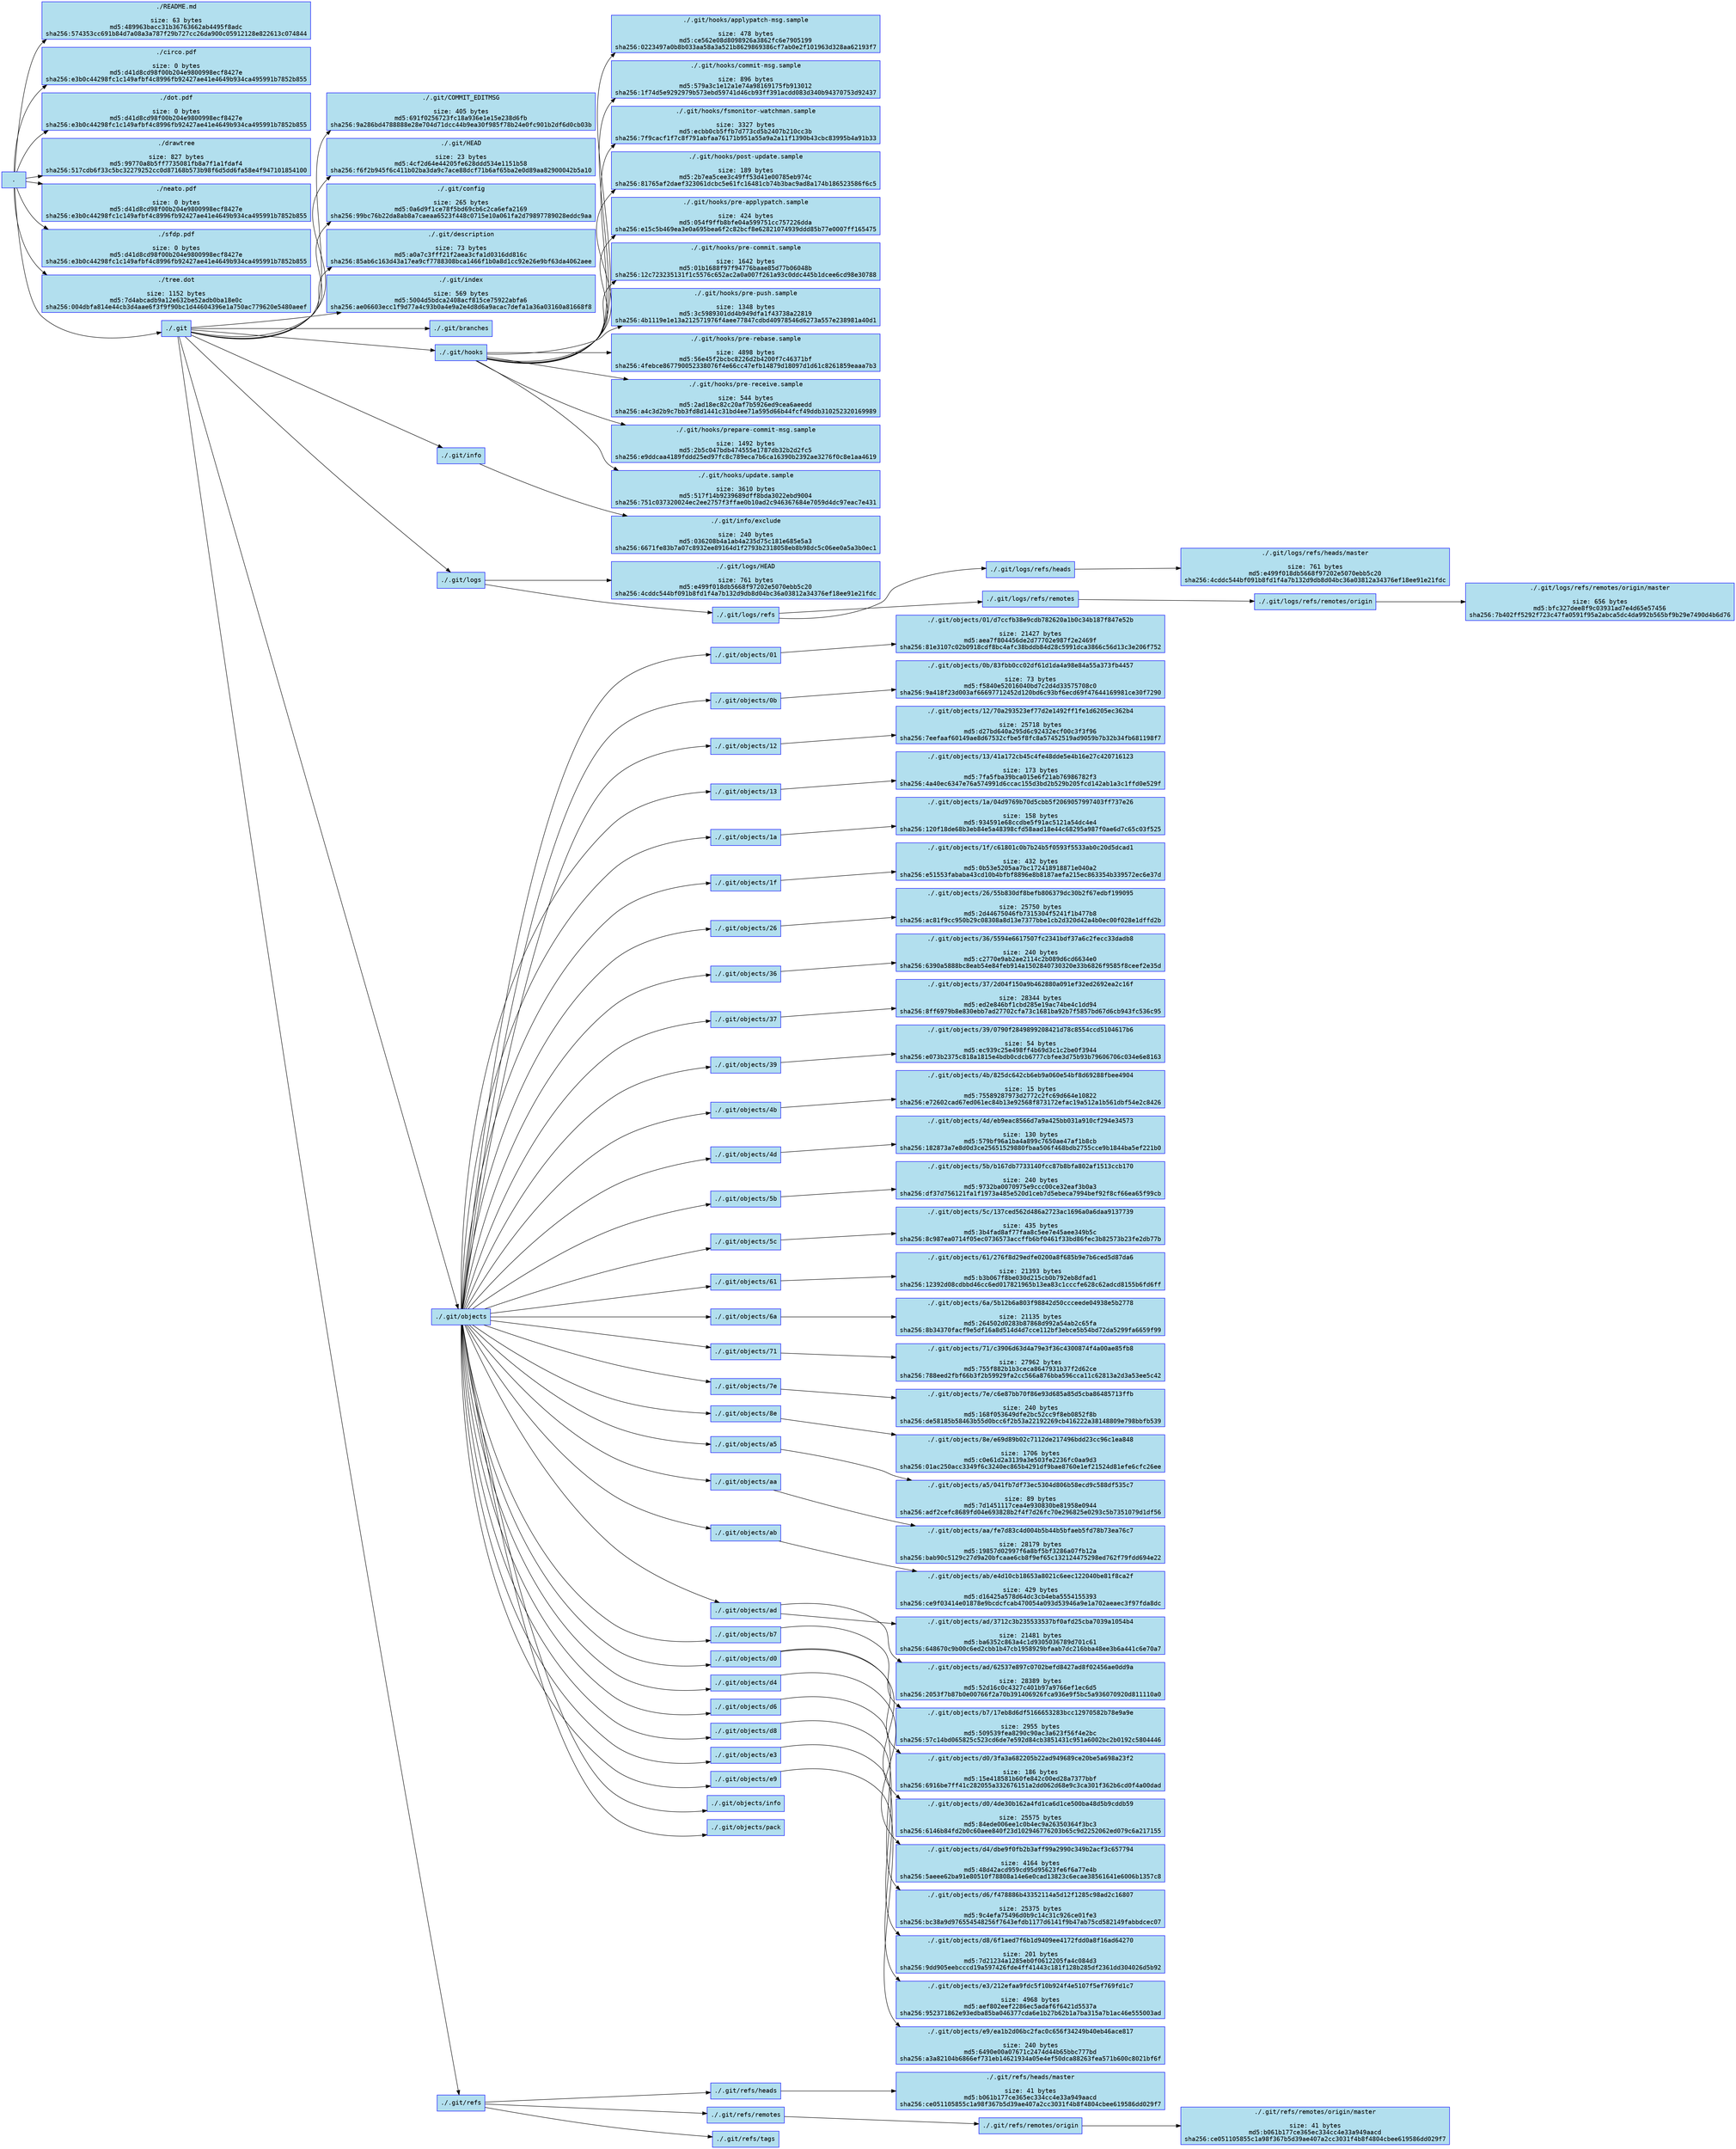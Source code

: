 digraph unix {
overlap=false;
rankdir=LR;
node [color=blue, style=filled, fillcolor=lightblue2, shape=box, fontname=Consolas];
"." -> "./README.md\n\nsize: 63 bytes\nmd5:489963bacc31b36763662ab4495f8adc\nsha256:574353cc691b84d7a08a3a787f29b727cc26da900c05912128e822613c074844"[fillcolor=lightred1];
"." -> "./circo.pdf\n\nsize: 0 bytes\nmd5:d41d8cd98f00b204e9800998ecf8427e\nsha256:e3b0c44298fc1c149afbf4c8996fb92427ae41e4649b934ca495991b7852b855"[fillcolor=lightred1];
"." -> "./dot.pdf\n\nsize: 0 bytes\nmd5:d41d8cd98f00b204e9800998ecf8427e\nsha256:e3b0c44298fc1c149afbf4c8996fb92427ae41e4649b934ca495991b7852b855"[fillcolor=lightred1];
"." -> "./drawtree\n\nsize: 827 bytes\nmd5:99770a8b5ff7735081fb8a7f1a1fdaf4\nsha256:517cdb6f33c5bc32279252cc0d87168b573b98f6d5dd6fa58e4f947101854100"[fillcolor=lightred1];
"." -> "./neato.pdf\n\nsize: 0 bytes\nmd5:d41d8cd98f00b204e9800998ecf8427e\nsha256:e3b0c44298fc1c149afbf4c8996fb92427ae41e4649b934ca495991b7852b855"[fillcolor=lightred1];
"." -> "./sfdp.pdf\n\nsize: 0 bytes\nmd5:d41d8cd98f00b204e9800998ecf8427e\nsha256:e3b0c44298fc1c149afbf4c8996fb92427ae41e4649b934ca495991b7852b855"[fillcolor=lightred1];
"." -> "./tree.dot\n\nsize: 1152 bytes\nmd5:7d4abcadb9a12e632be52adb0ba18e0c\nsha256:004dbfa814e44cb3d4aae6f3f9f90bc1d44604396e1a750ac779620e5480aeef"[fillcolor=lightred1];
"." -> "./.git";
"./.git" -> "./.git/COMMIT_EDITMSG\n\nsize: 405 bytes\nmd5:691f0256723fc18a936e1e15e238d6fb\nsha256:9a286bd4788888e28e704d71dcc44b9ea30f985f78b24e0fc901b2df6d0cb03b"[fillcolor=lightred1];
"./.git" -> "./.git/HEAD\n\nsize: 23 bytes\nmd5:4cf2d64e44205fe628ddd534e1151b58\nsha256:f6f2b945f6c411b02ba3da9c7ace88dcf71b6af65ba2e0d89aa82900042b5a10"[fillcolor=lightred1];
"./.git" -> "./.git/config\n\nsize: 265 bytes\nmd5:0a6d9f1ce78f5bd69cb6c2ca6efa2169\nsha256:99bc76b22da8ab8a7caeaa6523f448c0715e10a061fa2d79897789028eddc9aa"[fillcolor=lightred1];
"./.git" -> "./.git/description\n\nsize: 73 bytes\nmd5:a0a7c3fff21f2aea3cfa1d0316dd816c\nsha256:85ab6c163d43a17ea9cf7788308bca1466f1b0a8d1cc92e26e9bf63da4062aee"[fillcolor=lightred1];
"./.git" -> "./.git/index\n\nsize: 569 bytes\nmd5:5004d5bdca2408acf815ce75922abfa6\nsha256:ae06603ecc1f9d77a4c93b0a4e9a2e4d8d6a9acac7defa1a36a03160a81668f8"[fillcolor=lightred1];
"./.git" -> "./.git/branches";
"./.git" -> "./.git/hooks";
"./.git/hooks" -> "./.git/hooks/applypatch-msg.sample\n\nsize: 478 bytes\nmd5:ce562e08d8098926a3862fc6e7905199\nsha256:0223497a0b8b033aa58a3a521b8629869386cf7ab0e2f101963d328aa62193f7"[fillcolor=lightred1];
"./.git/hooks" -> "./.git/hooks/commit-msg.sample\n\nsize: 896 bytes\nmd5:579a3c1e12a1e74a98169175fb913012\nsha256:1f74d5e9292979b573ebd59741d46cb93ff391acdd083d340b94370753d92437"[fillcolor=lightred1];
"./.git/hooks" -> "./.git/hooks/fsmonitor-watchman.sample\n\nsize: 3327 bytes\nmd5:ecbb0cb5ffb7d773cd5b2407b210cc3b\nsha256:7f9cacf1f7c8f791abfaa76171b951a55a9a2a11f1390b43cbc83995b4a91b33"[fillcolor=lightred1];
"./.git/hooks" -> "./.git/hooks/post-update.sample\n\nsize: 189 bytes\nmd5:2b7ea5cee3c49ff53d41e00785eb974c\nsha256:81765af2daef323061dcbc5e61fc16481cb74b3bac9ad8a174b186523586f6c5"[fillcolor=lightred1];
"./.git/hooks" -> "./.git/hooks/pre-applypatch.sample\n\nsize: 424 bytes\nmd5:054f9ffb8bfe04a599751cc757226dda\nsha256:e15c5b469ea3e0a695bea6f2c82bcf8e62821074939ddd85b77e0007ff165475"[fillcolor=lightred1];
"./.git/hooks" -> "./.git/hooks/pre-commit.sample\n\nsize: 1642 bytes\nmd5:01b1688f97f94776baae85d77b06048b\nsha256:12c723235131f1c5576c652ac2a0a007f261a93c0ddc445b1dcee6cd98e30788"[fillcolor=lightred1];
"./.git/hooks" -> "./.git/hooks/pre-push.sample\n\nsize: 1348 bytes\nmd5:3c5989301dd4b949dfa1f43738a22819\nsha256:4b1119e1e13a212571976f4aee77847cdbd40978546d6273a557e238981a40d1"[fillcolor=lightred1];
"./.git/hooks" -> "./.git/hooks/pre-rebase.sample\n\nsize: 4898 bytes\nmd5:56e45f2bcbc8226d2b4200f7c46371bf\nsha256:4febce867790052338076f4e66cc47efb14879d18097d1d61c8261859eaaa7b3"[fillcolor=lightred1];
"./.git/hooks" -> "./.git/hooks/pre-receive.sample\n\nsize: 544 bytes\nmd5:2ad18ec82c20af7b5926ed9cea6aeedd\nsha256:a4c3d2b9c7bb3fd8d1441c31bd4ee71a595d66b44fcf49ddb310252320169989"[fillcolor=lightred1];
"./.git/hooks" -> "./.git/hooks/prepare-commit-msg.sample\n\nsize: 1492 bytes\nmd5:2b5c047bdb474555e1787db32b2d2fc5\nsha256:e9ddcaa4189fddd25ed97fc8c789eca7b6ca16390b2392ae3276f0c8e1aa4619"[fillcolor=lightred1];
"./.git/hooks" -> "./.git/hooks/update.sample\n\nsize: 3610 bytes\nmd5:517f14b9239689dff8bda3022ebd9004\nsha256:751c037320024ec2ee2757f3ffae0b10ad2c946367684e7059d4dc97eac7e431"[fillcolor=lightred1];
"./.git" -> "./.git/info";
"./.git/info" -> "./.git/info/exclude\n\nsize: 240 bytes\nmd5:036208b4a1ab4a235d75c181e685e5a3\nsha256:6671fe83b7a07c8932ee89164d1f2793b2318058eb8b98dc5c06ee0a5a3b0ec1"[fillcolor=lightred1];
"./.git" -> "./.git/logs";
"./.git/logs" -> "./.git/logs/HEAD\n\nsize: 761 bytes\nmd5:e499f018db5668f97202e5070ebb5c20\nsha256:4cddc544bf091b8fd1f4a7b132d9db8d04bc36a03812a34376ef18ee91e21fdc"[fillcolor=lightred1];
"./.git/logs" -> "./.git/logs/refs";
"./.git/logs/refs" -> "./.git/logs/refs/heads";
"./.git/logs/refs/heads" -> "./.git/logs/refs/heads/master\n\nsize: 761 bytes\nmd5:e499f018db5668f97202e5070ebb5c20\nsha256:4cddc544bf091b8fd1f4a7b132d9db8d04bc36a03812a34376ef18ee91e21fdc"[fillcolor=lightred1];
"./.git/logs/refs" -> "./.git/logs/refs/remotes";
"./.git/logs/refs/remotes" -> "./.git/logs/refs/remotes/origin";
"./.git/logs/refs/remotes/origin" -> "./.git/logs/refs/remotes/origin/master\n\nsize: 656 bytes\nmd5:bfc327dee8f9c03931ad7e4d65e57456\nsha256:7b402ff5292f723c47fa0591f95a2abca5dc4da992b565bf9b29e7490d4b6d76"[fillcolor=lightred1];
"./.git" -> "./.git/objects";
"./.git/objects" -> "./.git/objects/01";
"./.git/objects/01" -> "./.git/objects/01/d7ccfb38e9cdb782620a1b0c34b187f847e52b\n\nsize: 21427 bytes\nmd5:aea7f804456de2d77702e987f2e2469f\nsha256:81e3107c02b0918cdf8bc4afc38bddb84d28c5991dca3866c56d13c3e206f752"[fillcolor=lightred1];
"./.git/objects" -> "./.git/objects/0b";
"./.git/objects/0b" -> "./.git/objects/0b/83fbb0cc02df61d1da4a98e84a55a373fb4457\n\nsize: 73 bytes\nmd5:f5840e52016040bd7c2d4d33575708c0\nsha256:9a418f23d003af66697712452d120bd6c93bf6ecd69f47644169981ce30f7290"[fillcolor=lightred1];
"./.git/objects" -> "./.git/objects/12";
"./.git/objects/12" -> "./.git/objects/12/70a293523ef77d2e1492ff1fe1d6205ec362b4\n\nsize: 25718 bytes\nmd5:d27bd640a295d6c92432ecf00c3f3f96\nsha256:7eefaaf60149ae8d67532cfbe5f8fc8a57452519ad9059b7b32b34fb681198f7"[fillcolor=lightred1];
"./.git/objects" -> "./.git/objects/13";
"./.git/objects/13" -> "./.git/objects/13/41a172cb45c4fe48dde5e4b16e27c420716123\n\nsize: 173 bytes\nmd5:7fa5fba39bca015e6f21ab76986782f3\nsha256:4a40ec6347e76a574991d6ccac155d3bd2b529b205fcd142ab1a3c1ffd0e529f"[fillcolor=lightred1];
"./.git/objects" -> "./.git/objects/1a";
"./.git/objects/1a" -> "./.git/objects/1a/04d9769b70d5cbb5f2069057997403ff737e26\n\nsize: 158 bytes\nmd5:934591e68ccdbe5f91ac5121a54dc4e4\nsha256:120f18de68b3eb84e5a48398cfd58aad18e44c68295a987f0ae6d7c65c03f525"[fillcolor=lightred1];
"./.git/objects" -> "./.git/objects/1f";
"./.git/objects/1f" -> "./.git/objects/1f/c61801c0b7b24b5f0593f5533ab0c20d5dcad1\n\nsize: 432 bytes\nmd5:0b53e5205aa7bc172418918871e040a2\nsha256:e51553fababa43cd10b4bfbf8896e8b8187aefa215ec863354b339572ec6e37d"[fillcolor=lightred1];
"./.git/objects" -> "./.git/objects/26";
"./.git/objects/26" -> "./.git/objects/26/55b830df8befb806379dc30b2f67edbf199095\n\nsize: 25750 bytes\nmd5:2d44675046fb7315304f5241f1b477b8\nsha256:ac81f9cc950b29c08308a8d13e7377bbe1cb2d320d42a4b0ec00f028e1dffd2b"[fillcolor=lightred1];
"./.git/objects" -> "./.git/objects/36";
"./.git/objects/36" -> "./.git/objects/36/5594e6617507fc2341bdf37a6c2fecc33dadb8\n\nsize: 240 bytes\nmd5:c2770e9ab2ae2114c2b089d6cd6634e0\nsha256:6390a5888bc8eab54e84feb914a1502840730320e33b6826f9585f8ceef2e35d"[fillcolor=lightred1];
"./.git/objects" -> "./.git/objects/37";
"./.git/objects/37" -> "./.git/objects/37/2d04f150a9b462880a091ef32ed2692ea2c16f\n\nsize: 28344 bytes\nmd5:ed2e846bf1cbd285e19ac74be4c1dd94\nsha256:8ff6979b8e830ebb7ad27702cfa73c1681ba92b7f5857bd67d6cb943fc536c95"[fillcolor=lightred1];
"./.git/objects" -> "./.git/objects/39";
"./.git/objects/39" -> "./.git/objects/39/0790f2849899208421d78c8554ccd5104617b6\n\nsize: 54 bytes\nmd5:ec939c25e498ff4b69d3c1c2be0f3944\nsha256:e073b2375c818a1815e4bdb0cdcb6777cbfee3d75b93b79606706c034e6e8163"[fillcolor=lightred1];
"./.git/objects" -> "./.git/objects/4b";
"./.git/objects/4b" -> "./.git/objects/4b/825dc642cb6eb9a060e54bf8d69288fbee4904\n\nsize: 15 bytes\nmd5:75589287973d2772c2fc69d664e10822\nsha256:e72602cad67ed061ec84b13e92568f873172efac19a512a1b561dbf54e2c8426"[fillcolor=lightred1];
"./.git/objects" -> "./.git/objects/4d";
"./.git/objects/4d" -> "./.git/objects/4d/eb9eac8566d7a9a425bb031a910cf294e34573\n\nsize: 130 bytes\nmd5:579bf96a1ba4a899c7650ae47af1b8cb\nsha256:182873a7e8d0d3ce25651529880fbaa506f468bdb2755cce9b1844ba5ef221b0"[fillcolor=lightred1];
"./.git/objects" -> "./.git/objects/5b";
"./.git/objects/5b" -> "./.git/objects/5b/b167db7733140fcc87b8bfa802af1513ccb170\n\nsize: 240 bytes\nmd5:9732ba0070975e9ccc00ce32eaf3b0a3\nsha256:df37d756121fa1f1973a485e520d1ceb7d5ebeca7994bef92f8cf66ea65f99cb"[fillcolor=lightred1];
"./.git/objects" -> "./.git/objects/5c";
"./.git/objects/5c" -> "./.git/objects/5c/137ced562d486a2723ac1696a0a6daa9137739\n\nsize: 435 bytes\nmd5:3b4fad8af77faa8c5ee7e45aee349b5c\nsha256:8c987ea0714f05ec0736573accffb6bf0461f33bd86fec3b82573b23fe2db77b"[fillcolor=lightred1];
"./.git/objects" -> "./.git/objects/61";
"./.git/objects/61" -> "./.git/objects/61/276f8d29edfe0200a8f685b9e7b6ced5d87da6\n\nsize: 21393 bytes\nmd5:b3b067f8be030d215cb0b792eb8dfad1\nsha256:12392d08cdbbd46cc6ed017821965b13ea83c1cccfe628c62adcd8155b6fd6ff"[fillcolor=lightred1];
"./.git/objects" -> "./.git/objects/6a";
"./.git/objects/6a" -> "./.git/objects/6a/5b12b6a803f98842d50ccceede04938e5b2778\n\nsize: 21135 bytes\nmd5:264502d0283b87868d992a54ab2c65fa\nsha256:8b34370facf9e5df16a8d514d4d7cce112bf3ebce5b54bd72da5299fa6659f99"[fillcolor=lightred1];
"./.git/objects" -> "./.git/objects/71";
"./.git/objects/71" -> "./.git/objects/71/c3906d63d4a79e3f36c4300874f4a00ae85fb8\n\nsize: 27962 bytes\nmd5:755f882b1b3ceca8647931b37f2d62ce\nsha256:788eed2fbf66b3f2b59929fa2cc566a876bba596cca11c62813a2d3a53ee5c42"[fillcolor=lightred1];
"./.git/objects" -> "./.git/objects/7e";
"./.git/objects/7e" -> "./.git/objects/7e/c6e87bb70f86e93d685a85d5cba86485713ffb\n\nsize: 240 bytes\nmd5:168f053649dfe2bc52cc9f8eb0852f8b\nsha256:de58185b58463b55d0bcc6f2b53a22192269cb416222a38148809e798bbfb539"[fillcolor=lightred1];
"./.git/objects" -> "./.git/objects/8e";
"./.git/objects/8e" -> "./.git/objects/8e/e69d89b02c7112de217496bdd23cc96c1ea848\n\nsize: 1706 bytes\nmd5:c0e61d2a3139a3e503fe2236fc0aa9d3\nsha256:01ac250acc3349f6c3240ec865b4291df9bae8760e1ef21524d81efe6cfc26ee"[fillcolor=lightred1];
"./.git/objects" -> "./.git/objects/a5";
"./.git/objects/a5" -> "./.git/objects/a5/041fb7df73ec5304d806b58ecd9c588df535c7\n\nsize: 89 bytes\nmd5:7d1451117cea4e930830be81958e0944\nsha256:adf2cefc8689fd04e693828b2f4f7d26fc70e296825e0293c5b7351079d1df56"[fillcolor=lightred1];
"./.git/objects" -> "./.git/objects/aa";
"./.git/objects/aa" -> "./.git/objects/aa/fe7d83c4d004b5b44b5bfaeb5fd78b73ea76c7\n\nsize: 28179 bytes\nmd5:19857d02997f6a8bf5bf3286a07fb12a\nsha256:bab90c5129c27d9a20bfcaae6cb8f9ef65c132124475298ed762f79fdd694e22"[fillcolor=lightred1];
"./.git/objects" -> "./.git/objects/ab";
"./.git/objects/ab" -> "./.git/objects/ab/e4d10cb18653a8021c6eec122040be81f8ca2f\n\nsize: 429 bytes\nmd5:d16425a578d64dc3cb4eba5554155393\nsha256:ce9f03414e01878e9bcdcfcab470054a093d53946a9e1a702aeaec3f97fda8dc"[fillcolor=lightred1];
"./.git/objects" -> "./.git/objects/ad";
"./.git/objects/ad" -> "./.git/objects/ad/3712c3b235533537bf0afd25cba7039a1054b4\n\nsize: 21481 bytes\nmd5:ba6352c863a4c1d9305036789d701c61\nsha256:648670c9b00c6ed2cbb1b47cb1958929bfaab7dc216bba48ee3b6a441c6e70a7"[fillcolor=lightred1];
"./.git/objects/ad" -> "./.git/objects/ad/62537e897c0702befd8427ad8f02456ae0dd9a\n\nsize: 28389 bytes\nmd5:52d16c0c4327c401b97a9766ef1ec6d5\nsha256:2053f7b87b0e00766f2a70b391406926fca936e9f5bc5a936070920d811110a0"[fillcolor=lightred1];
"./.git/objects" -> "./.git/objects/b7";
"./.git/objects/b7" -> "./.git/objects/b7/17eb8d6df5166653283bcc12970582b78e9a9e\n\nsize: 2955 bytes\nmd5:509539fea8290c90ac3a623f56f4e2bc\nsha256:57c14bd065825c523cd6de7e592d84cb3851431c951a6002bc2b0192c5804446"[fillcolor=lightred1];
"./.git/objects" -> "./.git/objects/d0";
"./.git/objects/d0" -> "./.git/objects/d0/3fa3a682205b22ad949689ce20be5a698a23f2\n\nsize: 186 bytes\nmd5:15e418581b60fe842c00ed28a7377bbf\nsha256:6916be7ff41c282055a332676151a2dd062d68e9c3ca301f362b6cd0f4a00dad"[fillcolor=lightred1];
"./.git/objects/d0" -> "./.git/objects/d0/4de30b162a4fd1ca6d1ce500ba48d5b9cddb59\n\nsize: 25575 bytes\nmd5:84ede006ee1c0b4ec9a26350364f3bc3\nsha256:6146b84fd2b0c60aee840f23d102946776203b65c9d2252062ed079c6a217155"[fillcolor=lightred1];
"./.git/objects" -> "./.git/objects/d4";
"./.git/objects/d4" -> "./.git/objects/d4/dbe9f0fb2b3aff99a2990c349b2acf3c657794\n\nsize: 4164 bytes\nmd5:48d42acd959cd95d95623fe6f6a77e4b\nsha256:5aeee62ba91e80510f78808a14e6e0cad13823c6ecae38561641e6006b1357c8"[fillcolor=lightred1];
"./.git/objects" -> "./.git/objects/d6";
"./.git/objects/d6" -> "./.git/objects/d6/f478886b43352114a5d12f1285c98ad2c16807\n\nsize: 25375 bytes\nmd5:9c4efa75496d0b9c14c31c926ce01fe3\nsha256:bc38a9d976554548256f7643efdb1177d6141f9b47ab75cd582149fabbdcec07"[fillcolor=lightred1];
"./.git/objects" -> "./.git/objects/d8";
"./.git/objects/d8" -> "./.git/objects/d8/6f1aed7f6b1d9409ee4172fdd0a8f16ad64270\n\nsize: 201 bytes\nmd5:7d21234a1285eb0f0612205fa4c084d3\nsha256:9dd905eebcccd19a597426fde4ff41443c181f128b285df2361dd304026d5b92"[fillcolor=lightred1];
"./.git/objects" -> "./.git/objects/e3";
"./.git/objects/e3" -> "./.git/objects/e3/212efaa9fdc5f10b924f4e5107f5ef769fd1c7\n\nsize: 4968 bytes\nmd5:aef802eef2286ec5adaf6f6421d5537a\nsha256:952371862e93edba85ba046377cda6e1b27b62b1a7ba315a7b1ac46e555003ad"[fillcolor=lightred1];
"./.git/objects" -> "./.git/objects/e9";
"./.git/objects/e9" -> "./.git/objects/e9/ea1b2d06bc2fac0c656f34249b40eb46ace817\n\nsize: 240 bytes\nmd5:6490e00a07671c2474d44b65bbc777bd\nsha256:a3a82104b6866ef731eb14621934a05e4ef50dca88263fea571b600c8021bf6f"[fillcolor=lightred1];
"./.git/objects" -> "./.git/objects/info";
"./.git/objects" -> "./.git/objects/pack";
"./.git" -> "./.git/refs";
"./.git/refs" -> "./.git/refs/heads";
"./.git/refs/heads" -> "./.git/refs/heads/master\n\nsize: 41 bytes\nmd5:b061b177ce365ec334cc4e33a949aacd\nsha256:ce051105855c1a98f367b5d39ae407a2cc3031f4b8f4804cbee619586dd029f7"[fillcolor=lightred1];
"./.git/refs" -> "./.git/refs/remotes";
"./.git/refs/remotes" -> "./.git/refs/remotes/origin";
"./.git/refs/remotes/origin" -> "./.git/refs/remotes/origin/master\n\nsize: 41 bytes\nmd5:b061b177ce365ec334cc4e33a949aacd\nsha256:ce051105855c1a98f367b5d39ae407a2cc3031f4b8f4804cbee619586dd029f7"[fillcolor=lightred1];
"./.git/refs" -> "./.git/refs/tags";
}
